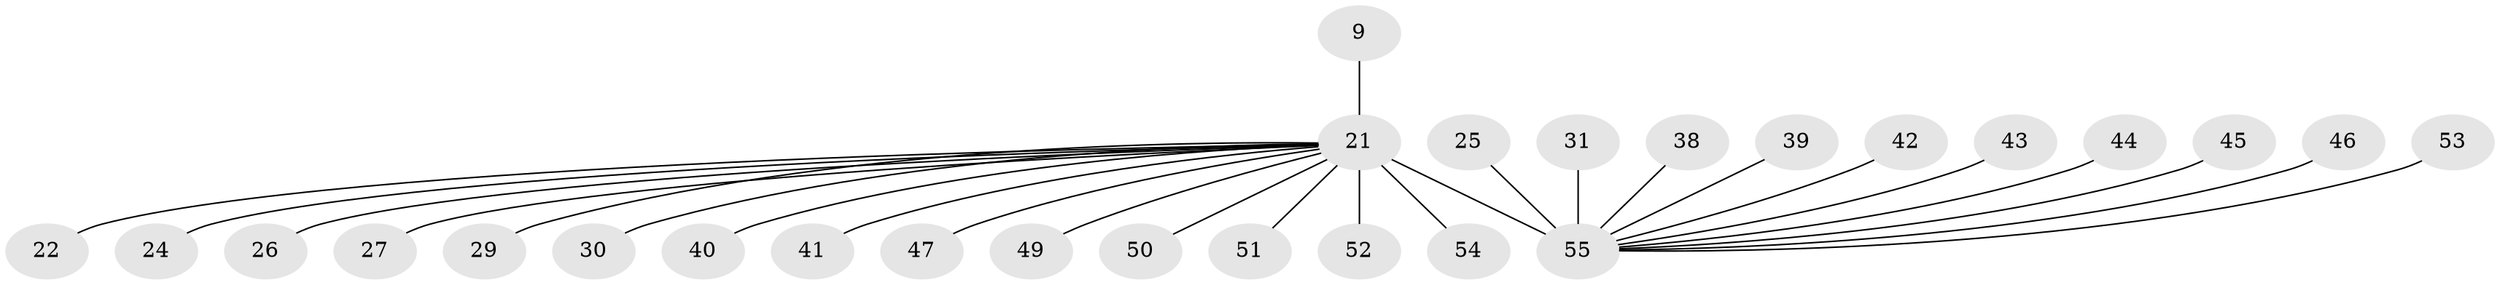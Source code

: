 // original degree distribution, {8: 0.03636363636363636, 14: 0.01818181818181818, 15: 0.01818181818181818, 3: 0.07272727272727272, 6: 0.01818181818181818, 2: 0.21818181818181817, 11: 0.01818181818181818, 1: 0.5272727272727272, 5: 0.01818181818181818, 4: 0.05454545454545454}
// Generated by graph-tools (version 1.1) at 2025/47/03/09/25 04:47:45]
// undirected, 27 vertices, 26 edges
graph export_dot {
graph [start="1"]
  node [color=gray90,style=filled];
  9;
  21 [super="+10"];
  22;
  24;
  25;
  26;
  27;
  29;
  30;
  31;
  38;
  39;
  40;
  41;
  42;
  43 [super="+6"];
  44;
  45;
  46;
  47;
  49;
  50 [super="+28"];
  51;
  52 [super="+35"];
  53;
  54;
  55 [super="+20+32+34+15+16+48"];
  9 -- 21 [weight=2];
  21 -- 22;
  21 -- 24;
  21 -- 26;
  21 -- 27;
  21 -- 29;
  21 -- 30;
  21 -- 40;
  21 -- 41;
  21 -- 47;
  21 -- 49;
  21 -- 50;
  21 -- 51;
  21 -- 52 [weight=2];
  21 -- 54;
  21 -- 55 [weight=16];
  25 -- 55;
  31 -- 55;
  38 -- 55;
  39 -- 55;
  42 -- 55;
  43 -- 55;
  44 -- 55;
  45 -- 55;
  46 -- 55;
  53 -- 55;
}
